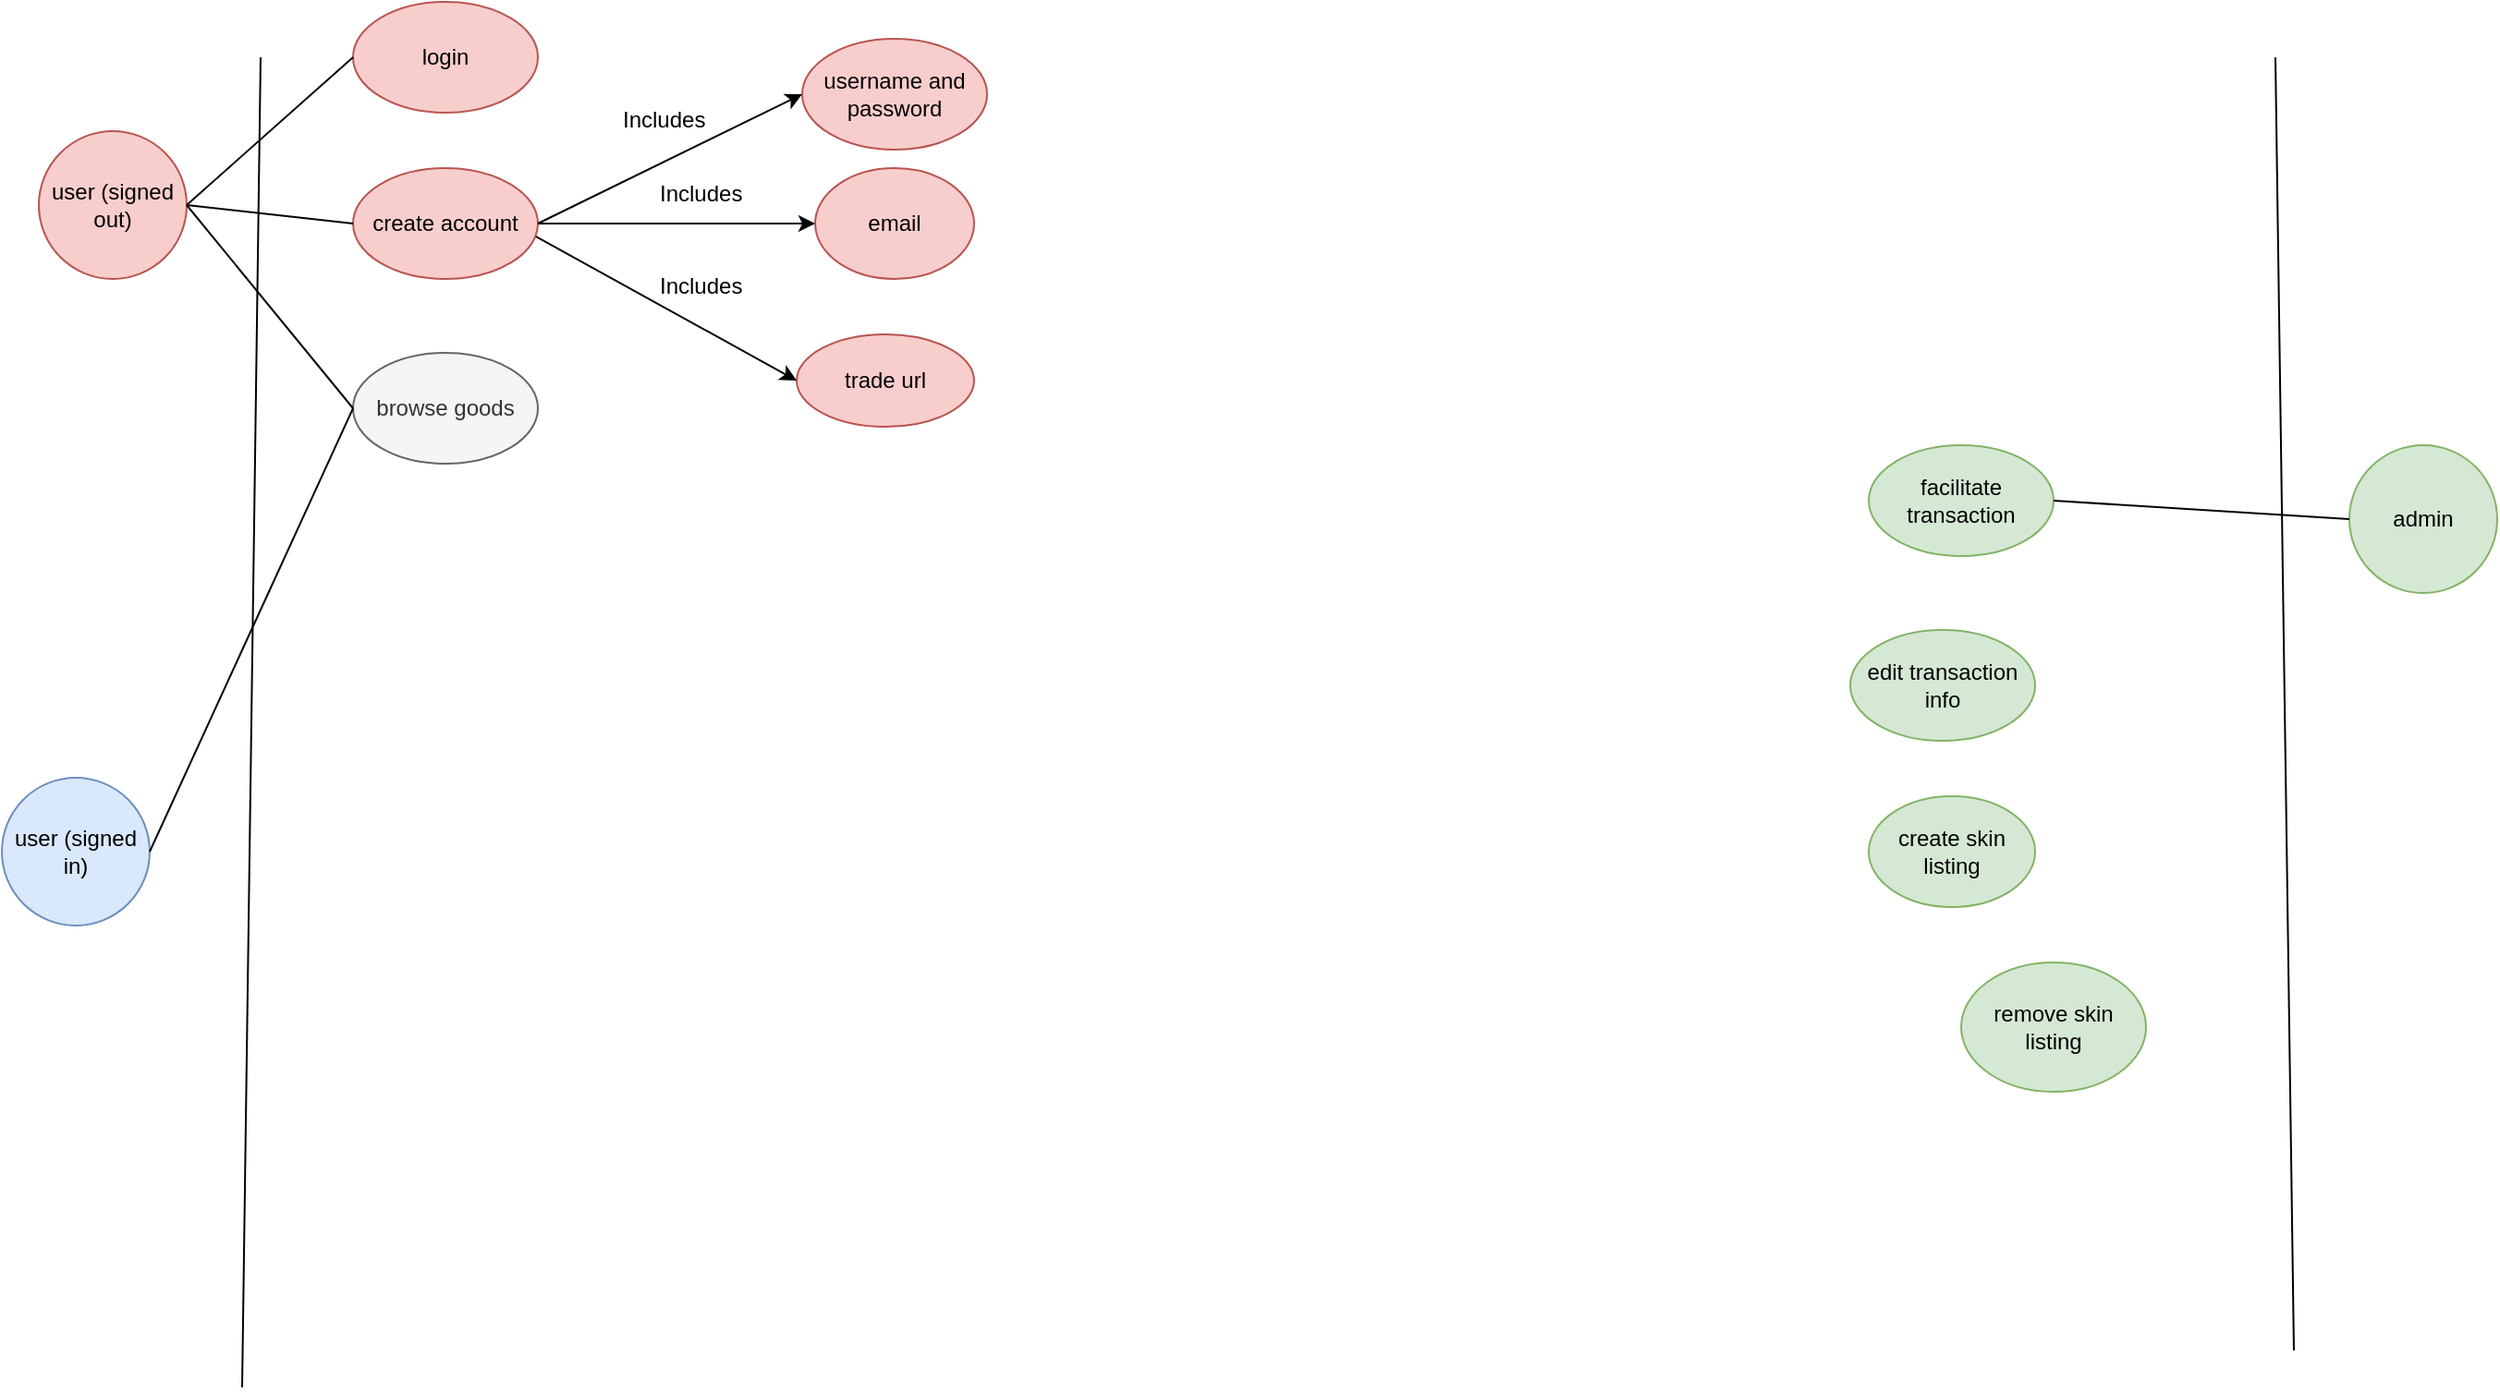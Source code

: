 <mxfile version="24.6.4" type="device">
  <diagram name="Page-1" id="UadqLyGH-1LmzfzqMhxb">
    <mxGraphModel dx="954" dy="640" grid="1" gridSize="10" guides="1" tooltips="1" connect="1" arrows="1" fold="1" page="1" pageScale="1" pageWidth="1654" pageHeight="1169" math="0" shadow="0">
      <root>
        <mxCell id="0" />
        <mxCell id="1" parent="0" />
        <mxCell id="Dy-7nTX9lHytEVIYusi8-2" value="user (signed in)" style="ellipse;whiteSpace=wrap;html=1;fillColor=#dae8fc;strokeColor=#6c8ebf;" parent="1" vertex="1">
          <mxGeometry x="30" y="430" width="80" height="80" as="geometry" />
        </mxCell>
        <mxCell id="Dy-7nTX9lHytEVIYusi8-3" value="user (signed out)" style="ellipse;whiteSpace=wrap;html=1;fillColor=#f8cecc;strokeColor=#b85450;" parent="1" vertex="1">
          <mxGeometry x="50" y="80" width="80" height="80" as="geometry" />
        </mxCell>
        <mxCell id="Dy-7nTX9lHytEVIYusi8-4" value="" style="endArrow=none;html=1;rounded=0;" parent="1" edge="1">
          <mxGeometry width="50" height="50" relative="1" as="geometry">
            <mxPoint x="160" y="760" as="sourcePoint" />
            <mxPoint x="170" y="40" as="targetPoint" />
          </mxGeometry>
        </mxCell>
        <mxCell id="Dy-7nTX9lHytEVIYusi8-5" value="" style="endArrow=none;html=1;rounded=0;" parent="1" edge="1">
          <mxGeometry width="50" height="50" relative="1" as="geometry">
            <mxPoint x="1270" y="740" as="sourcePoint" />
            <mxPoint x="1260" y="40" as="targetPoint" />
          </mxGeometry>
        </mxCell>
        <mxCell id="FsK70IoP0cF0Igz_-wLu-2" value="admin" style="ellipse;whiteSpace=wrap;html=1;aspect=fixed;fillColor=#d5e8d4;strokeColor=#82b366;" vertex="1" parent="1">
          <mxGeometry x="1300" y="250" width="80" height="80" as="geometry" />
        </mxCell>
        <mxCell id="FsK70IoP0cF0Igz_-wLu-4" value="login" style="ellipse;whiteSpace=wrap;html=1;fillColor=#f8cecc;strokeColor=#b85450;" vertex="1" parent="1">
          <mxGeometry x="220" y="10" width="100" height="60" as="geometry" />
        </mxCell>
        <mxCell id="FsK70IoP0cF0Igz_-wLu-5" value="create account" style="ellipse;whiteSpace=wrap;html=1;fillColor=#f8cecc;strokeColor=#b85450;" vertex="1" parent="1">
          <mxGeometry x="220" y="100" width="100" height="60" as="geometry" />
        </mxCell>
        <mxCell id="FsK70IoP0cF0Igz_-wLu-6" value="browse goods" style="ellipse;whiteSpace=wrap;html=1;fillColor=#f5f5f5;fontColor=#333333;strokeColor=#666666;" vertex="1" parent="1">
          <mxGeometry x="220" y="200" width="100" height="60" as="geometry" />
        </mxCell>
        <mxCell id="FsK70IoP0cF0Igz_-wLu-7" value="" style="endArrow=none;html=1;rounded=0;exitX=1;exitY=0.5;exitDx=0;exitDy=0;entryX=0;entryY=0.5;entryDx=0;entryDy=0;" edge="1" parent="1" source="Dy-7nTX9lHytEVIYusi8-3" target="FsK70IoP0cF0Igz_-wLu-4">
          <mxGeometry width="50" height="50" relative="1" as="geometry">
            <mxPoint x="390" y="340" as="sourcePoint" />
            <mxPoint x="440" y="290" as="targetPoint" />
          </mxGeometry>
        </mxCell>
        <mxCell id="FsK70IoP0cF0Igz_-wLu-8" value="" style="endArrow=none;html=1;rounded=0;exitX=1;exitY=0.5;exitDx=0;exitDy=0;entryX=0;entryY=0.5;entryDx=0;entryDy=0;" edge="1" parent="1" source="Dy-7nTX9lHytEVIYusi8-3" target="FsK70IoP0cF0Igz_-wLu-5">
          <mxGeometry width="50" height="50" relative="1" as="geometry">
            <mxPoint x="390" y="340" as="sourcePoint" />
            <mxPoint x="440" y="290" as="targetPoint" />
          </mxGeometry>
        </mxCell>
        <mxCell id="FsK70IoP0cF0Igz_-wLu-9" value="" style="endArrow=none;html=1;rounded=0;exitX=1;exitY=0.5;exitDx=0;exitDy=0;entryX=0;entryY=0.5;entryDx=0;entryDy=0;" edge="1" parent="1" source="Dy-7nTX9lHytEVIYusi8-3" target="FsK70IoP0cF0Igz_-wLu-6">
          <mxGeometry width="50" height="50" relative="1" as="geometry">
            <mxPoint x="390" y="340" as="sourcePoint" />
            <mxPoint x="440" y="290" as="targetPoint" />
          </mxGeometry>
        </mxCell>
        <mxCell id="FsK70IoP0cF0Igz_-wLu-10" value="" style="endArrow=none;html=1;rounded=0;exitX=1;exitY=0.5;exitDx=0;exitDy=0;entryX=0;entryY=0.5;entryDx=0;entryDy=0;" edge="1" parent="1" source="Dy-7nTX9lHytEVIYusi8-2" target="FsK70IoP0cF0Igz_-wLu-6">
          <mxGeometry width="50" height="50" relative="1" as="geometry">
            <mxPoint x="390" y="340" as="sourcePoint" />
            <mxPoint x="440" y="290" as="targetPoint" />
          </mxGeometry>
        </mxCell>
        <mxCell id="FsK70IoP0cF0Igz_-wLu-12" value="trade url" style="ellipse;whiteSpace=wrap;html=1;fillColor=#f8cecc;strokeColor=#b85450;" vertex="1" parent="1">
          <mxGeometry x="460" y="190" width="96" height="50" as="geometry" />
        </mxCell>
        <mxCell id="FsK70IoP0cF0Igz_-wLu-13" value="email" style="ellipse;whiteSpace=wrap;html=1;fillColor=#f8cecc;strokeColor=#b85450;" vertex="1" parent="1">
          <mxGeometry x="470" y="100" width="86" height="60" as="geometry" />
        </mxCell>
        <mxCell id="FsK70IoP0cF0Igz_-wLu-14" value="username and password" style="ellipse;whiteSpace=wrap;html=1;fillColor=#f8cecc;strokeColor=#b85450;" vertex="1" parent="1">
          <mxGeometry x="463" y="30" width="100" height="60" as="geometry" />
        </mxCell>
        <mxCell id="FsK70IoP0cF0Igz_-wLu-15" value="" style="endArrow=classic;html=1;rounded=0;exitX=1;exitY=0.5;exitDx=0;exitDy=0;entryX=0;entryY=0.5;entryDx=0;entryDy=0;" edge="1" parent="1" source="FsK70IoP0cF0Igz_-wLu-5" target="FsK70IoP0cF0Igz_-wLu-14">
          <mxGeometry width="50" height="50" relative="1" as="geometry">
            <mxPoint x="430" y="290" as="sourcePoint" />
            <mxPoint x="480" y="240" as="targetPoint" />
          </mxGeometry>
        </mxCell>
        <mxCell id="FsK70IoP0cF0Igz_-wLu-16" value="" style="endArrow=classic;html=1;rounded=0;exitX=0.99;exitY=0.617;exitDx=0;exitDy=0;exitPerimeter=0;entryX=0;entryY=0.5;entryDx=0;entryDy=0;" edge="1" parent="1" source="FsK70IoP0cF0Igz_-wLu-5" target="FsK70IoP0cF0Igz_-wLu-12">
          <mxGeometry width="50" height="50" relative="1" as="geometry">
            <mxPoint x="430" y="290" as="sourcePoint" />
            <mxPoint x="480" y="240" as="targetPoint" />
          </mxGeometry>
        </mxCell>
        <mxCell id="FsK70IoP0cF0Igz_-wLu-17" value="" style="endArrow=classic;html=1;rounded=0;exitX=1;exitY=0.5;exitDx=0;exitDy=0;entryX=0;entryY=0.5;entryDx=0;entryDy=0;" edge="1" parent="1" source="FsK70IoP0cF0Igz_-wLu-5" target="FsK70IoP0cF0Igz_-wLu-13">
          <mxGeometry width="50" height="50" relative="1" as="geometry">
            <mxPoint x="430" y="290" as="sourcePoint" />
            <mxPoint x="480" y="240" as="targetPoint" />
          </mxGeometry>
        </mxCell>
        <mxCell id="FsK70IoP0cF0Igz_-wLu-26" value="Includes" style="text;strokeColor=none;fillColor=none;spacingLeft=4;spacingRight=4;overflow=hidden;rotatable=0;points=[[0,0.5],[1,0.5]];portConstraint=eastwest;fontSize=12;whiteSpace=wrap;html=1;" vertex="1" parent="1">
          <mxGeometry x="380" y="100" width="60" height="30" as="geometry" />
        </mxCell>
        <mxCell id="FsK70IoP0cF0Igz_-wLu-27" value="Includes" style="text;strokeColor=none;fillColor=none;spacingLeft=4;spacingRight=4;overflow=hidden;rotatable=0;points=[[0,0.5],[1,0.5]];portConstraint=eastwest;fontSize=12;whiteSpace=wrap;html=1;" vertex="1" parent="1">
          <mxGeometry x="380" y="150" width="60" height="30" as="geometry" />
        </mxCell>
        <mxCell id="FsK70IoP0cF0Igz_-wLu-28" value="Includes" style="text;strokeColor=none;fillColor=none;spacingLeft=4;spacingRight=4;overflow=hidden;rotatable=0;points=[[0,0.5],[1,0.5]];portConstraint=eastwest;fontSize=12;whiteSpace=wrap;html=1;" vertex="1" parent="1">
          <mxGeometry x="360" y="60" width="60" height="30" as="geometry" />
        </mxCell>
        <mxCell id="FsK70IoP0cF0Igz_-wLu-29" value="facilitate transaction" style="ellipse;whiteSpace=wrap;html=1;fillColor=#d5e8d4;strokeColor=#82b366;" vertex="1" parent="1">
          <mxGeometry x="1040" y="250" width="100" height="60" as="geometry" />
        </mxCell>
        <mxCell id="FsK70IoP0cF0Igz_-wLu-30" value="" style="endArrow=none;html=1;rounded=0;entryX=0;entryY=0.5;entryDx=0;entryDy=0;exitX=1;exitY=0.5;exitDx=0;exitDy=0;" edge="1" parent="1" source="FsK70IoP0cF0Igz_-wLu-29" target="FsK70IoP0cF0Igz_-wLu-2">
          <mxGeometry width="50" height="50" relative="1" as="geometry">
            <mxPoint x="1140" y="340" as="sourcePoint" />
            <mxPoint x="1190" y="290" as="targetPoint" />
          </mxGeometry>
        </mxCell>
        <mxCell id="FsK70IoP0cF0Igz_-wLu-31" value="remove skin listing" style="ellipse;whiteSpace=wrap;html=1;fillColor=#d5e8d4;strokeColor=#82b366;" vertex="1" parent="1">
          <mxGeometry x="1090" y="530" width="100" height="70" as="geometry" />
        </mxCell>
        <mxCell id="FsK70IoP0cF0Igz_-wLu-32" value="edit transaction info" style="ellipse;whiteSpace=wrap;html=1;fillColor=#d5e8d4;strokeColor=#82b366;" vertex="1" parent="1">
          <mxGeometry x="1030" y="350" width="100" height="60" as="geometry" />
        </mxCell>
        <mxCell id="FsK70IoP0cF0Igz_-wLu-33" value="create skin listing" style="ellipse;whiteSpace=wrap;html=1;fillColor=#d5e8d4;strokeColor=#82b366;" vertex="1" parent="1">
          <mxGeometry x="1040" y="440" width="90" height="60" as="geometry" />
        </mxCell>
      </root>
    </mxGraphModel>
  </diagram>
</mxfile>
